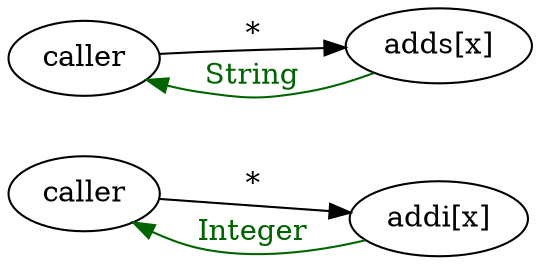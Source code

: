 digraph {
  rankdir=LR;
  size="8,!";

  e_addi [label="caller"];
  addi [label="addi[x]"];
  e_adds [label="caller"];
  adds [label="adds[x]"];

  e_addi -> addi [label="*"];
  addi -> e_addi [label="Integer", color="/svg/darkgreen", fontcolor="/svg/darkgreen"];

  e_adds -> adds [label="*"];
  adds -> e_adds [label="String", color="/svg/darkgreen", fontcolor="/svg/darkgreen"];

  { rank=same; e_addi e_adds }
  { rank=same; addi adds }
}